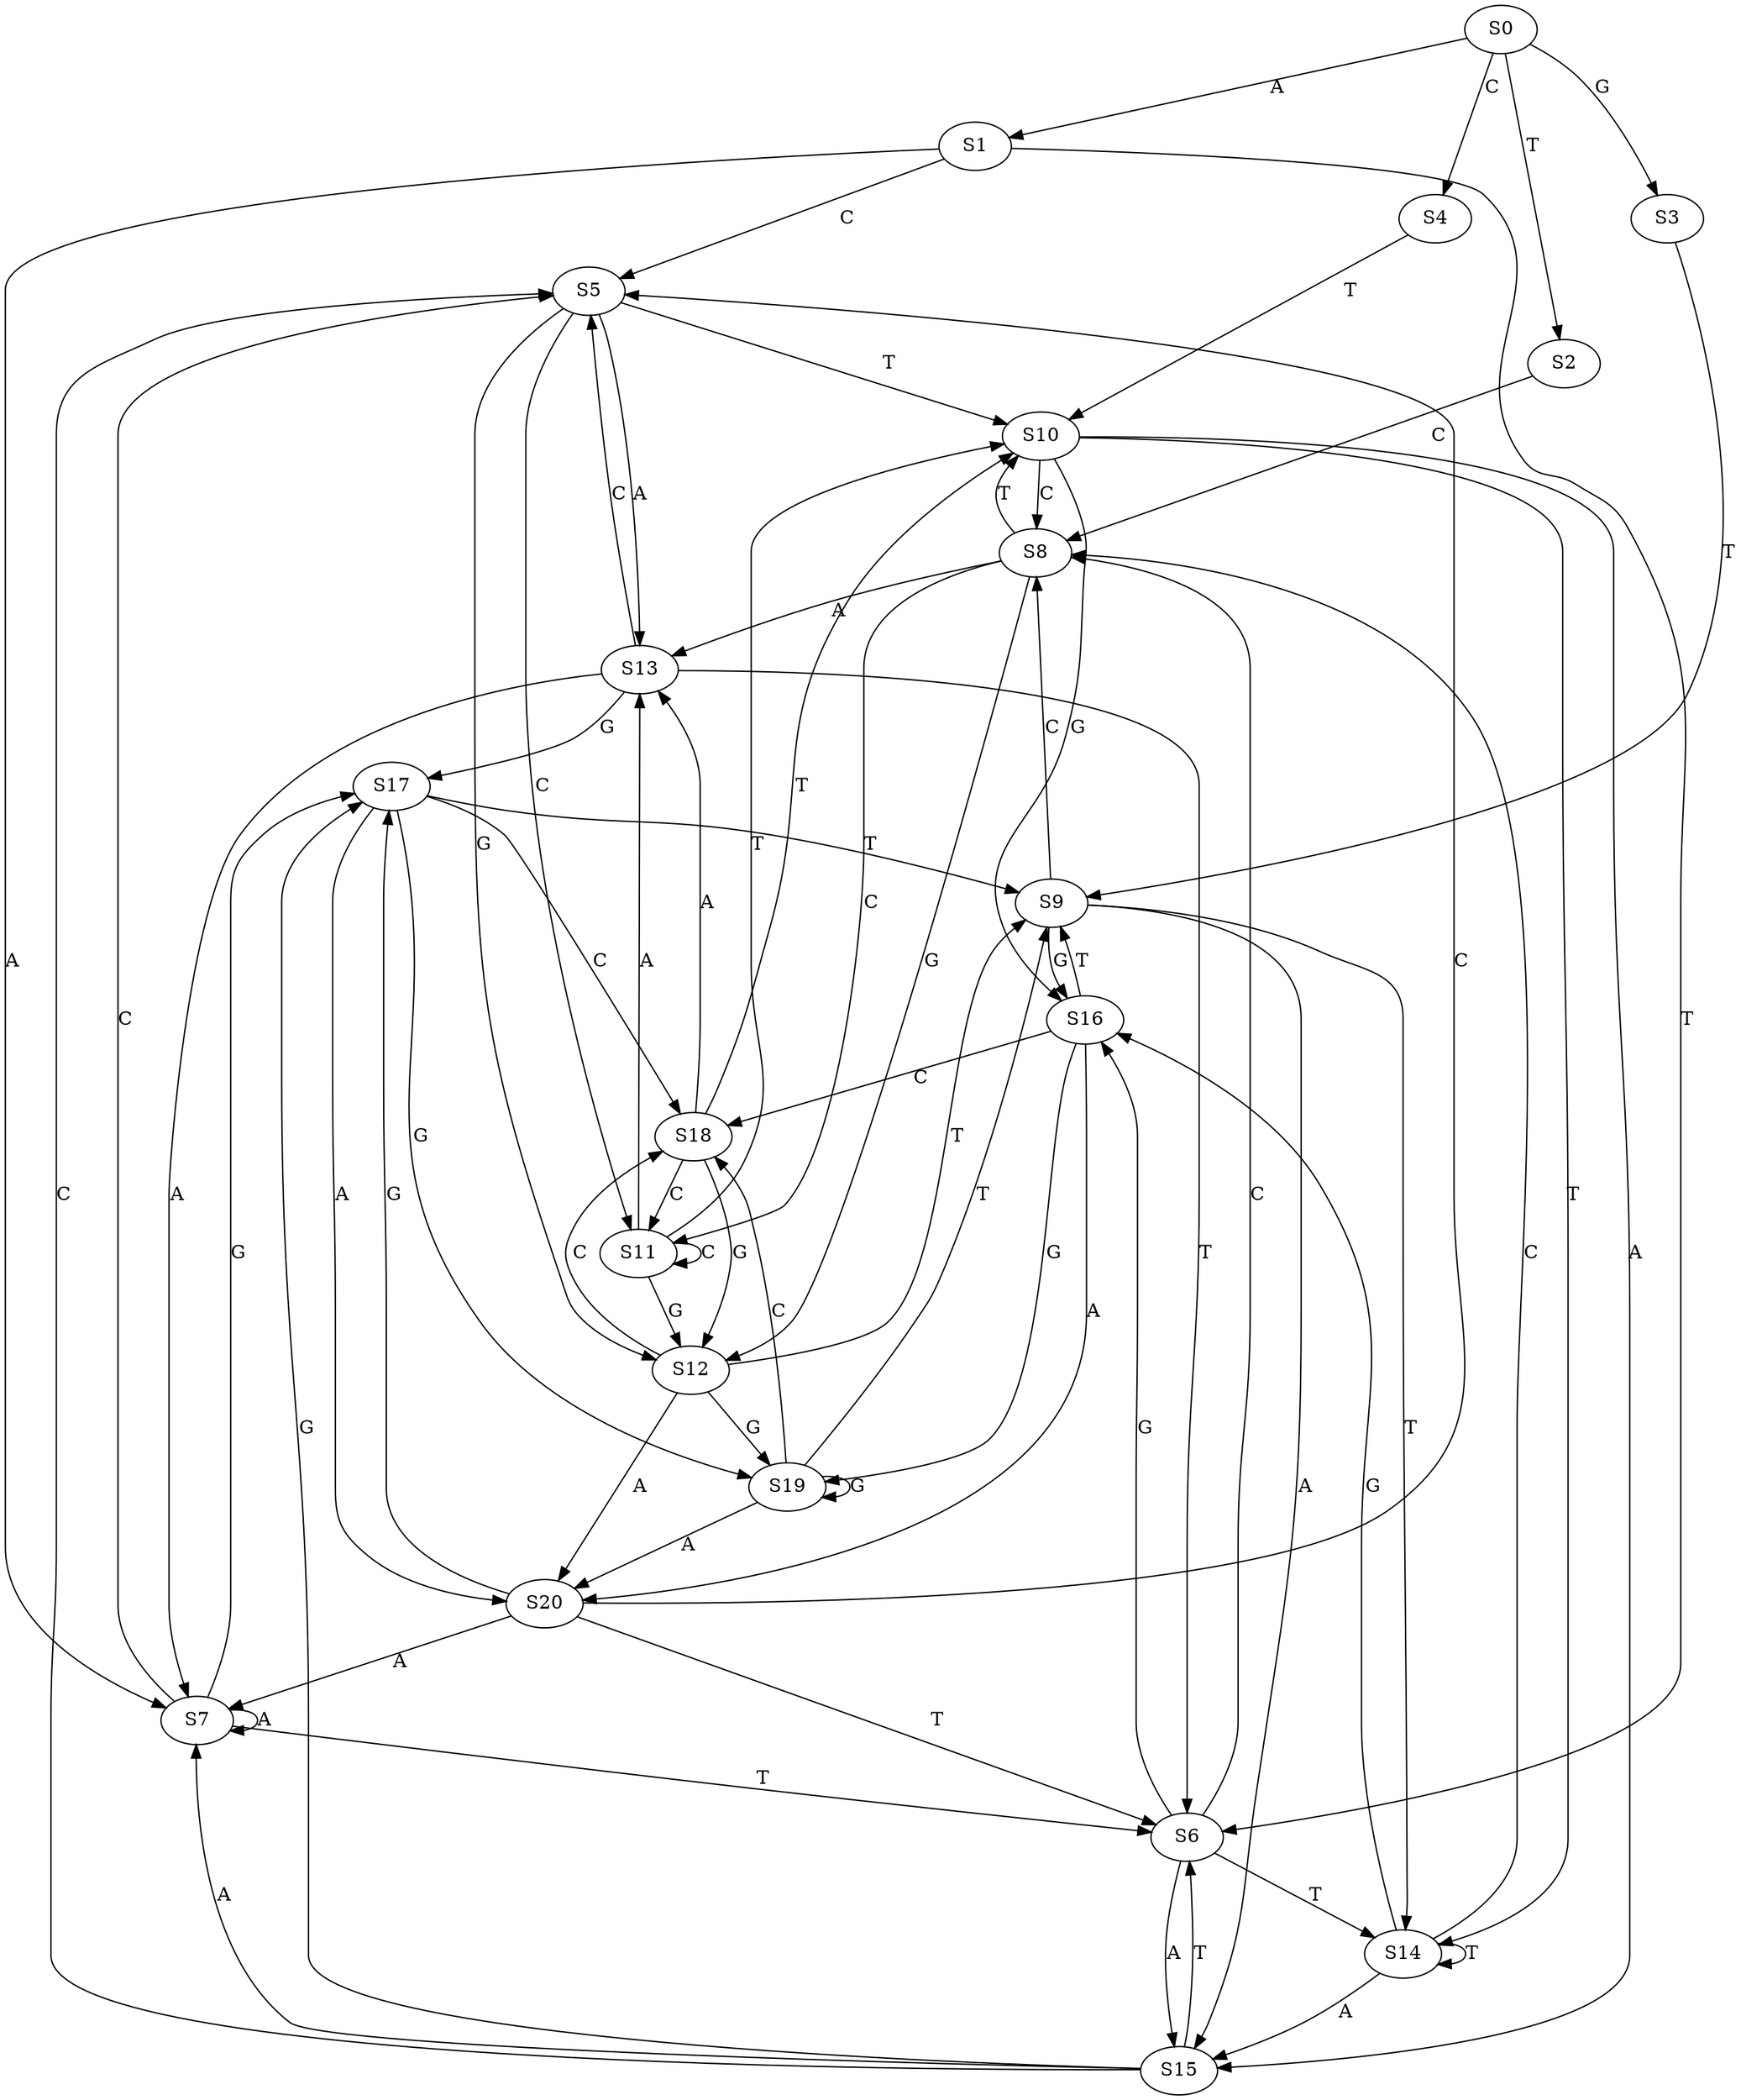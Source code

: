 strict digraph  {
	S0 -> S1 [ label = A ];
	S0 -> S2 [ label = T ];
	S0 -> S3 [ label = G ];
	S0 -> S4 [ label = C ];
	S1 -> S5 [ label = C ];
	S1 -> S6 [ label = T ];
	S1 -> S7 [ label = A ];
	S2 -> S8 [ label = C ];
	S3 -> S9 [ label = T ];
	S4 -> S10 [ label = T ];
	S5 -> S11 [ label = C ];
	S5 -> S12 [ label = G ];
	S5 -> S10 [ label = T ];
	S5 -> S13 [ label = A ];
	S6 -> S8 [ label = C ];
	S6 -> S14 [ label = T ];
	S6 -> S15 [ label = A ];
	S6 -> S16 [ label = G ];
	S7 -> S6 [ label = T ];
	S7 -> S7 [ label = A ];
	S7 -> S17 [ label = G ];
	S7 -> S5 [ label = C ];
	S8 -> S10 [ label = T ];
	S8 -> S11 [ label = C ];
	S8 -> S12 [ label = G ];
	S8 -> S13 [ label = A ];
	S9 -> S8 [ label = C ];
	S9 -> S16 [ label = G ];
	S9 -> S15 [ label = A ];
	S9 -> S14 [ label = T ];
	S10 -> S16 [ label = G ];
	S10 -> S8 [ label = C ];
	S10 -> S14 [ label = T ];
	S10 -> S15 [ label = A ];
	S11 -> S11 [ label = C ];
	S11 -> S12 [ label = G ];
	S11 -> S10 [ label = T ];
	S11 -> S13 [ label = A ];
	S12 -> S18 [ label = C ];
	S12 -> S19 [ label = G ];
	S12 -> S9 [ label = T ];
	S12 -> S20 [ label = A ];
	S13 -> S17 [ label = G ];
	S13 -> S5 [ label = C ];
	S13 -> S7 [ label = A ];
	S13 -> S6 [ label = T ];
	S14 -> S8 [ label = C ];
	S14 -> S14 [ label = T ];
	S14 -> S15 [ label = A ];
	S14 -> S16 [ label = G ];
	S15 -> S17 [ label = G ];
	S15 -> S5 [ label = C ];
	S15 -> S7 [ label = A ];
	S15 -> S6 [ label = T ];
	S16 -> S19 [ label = G ];
	S16 -> S18 [ label = C ];
	S16 -> S9 [ label = T ];
	S16 -> S20 [ label = A ];
	S17 -> S18 [ label = C ];
	S17 -> S19 [ label = G ];
	S17 -> S9 [ label = T ];
	S17 -> S20 [ label = A ];
	S18 -> S11 [ label = C ];
	S18 -> S10 [ label = T ];
	S18 -> S12 [ label = G ];
	S18 -> S13 [ label = A ];
	S19 -> S18 [ label = C ];
	S19 -> S19 [ label = G ];
	S19 -> S20 [ label = A ];
	S19 -> S9 [ label = T ];
	S20 -> S5 [ label = C ];
	S20 -> S17 [ label = G ];
	S20 -> S7 [ label = A ];
	S20 -> S6 [ label = T ];
}
